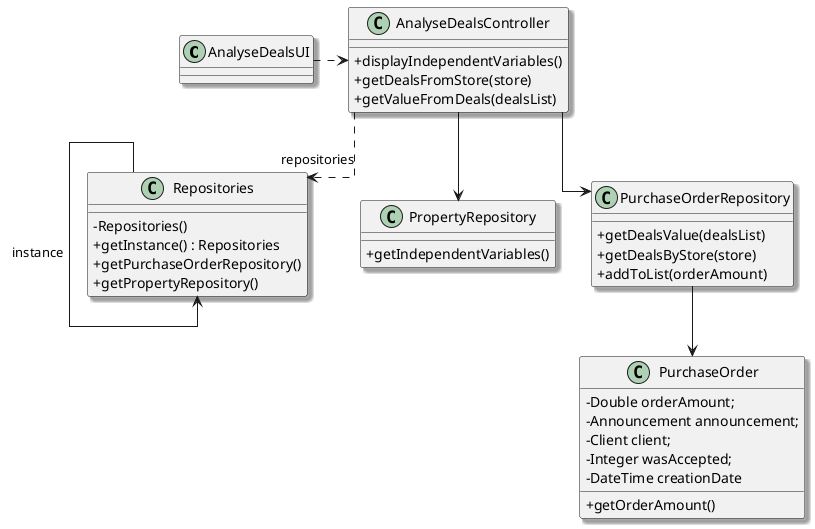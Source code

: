 @startuml
'skinparam monochrome true
skinparam packageStyle rectangle
skinparam shadowing true
skinparam linetype ortho
'skinparam linetype orto


skinparam classAttributeIconSize 0

'left to right direction

class  AnalyseDealsUI {
}

class AnalyseDealsController {
   + displayIndependentVariables()
   + getDealsFromStore(store)
   + getValueFromDeals(dealsList)
}



class Repositories {
    - Repositories()
    + getInstance() : Repositories
    + getPurchaseOrderRepository()
    + getPropertyRepository()
}

class PropertyRepository{
    + getIndependentVariables()
}

class PurchaseOrderRepository{
   + getDealsValue(dealsList)
   + getDealsByStore(store)
   + addToList(orderAmount)
}

class PurchaseOrder{
    - Double orderAmount;
    - Announcement announcement;
    - Client client;
    - Integer wasAccepted;
    - DateTime creationDate
    + getOrderAmount()
}









Repositories --> Repositories : instance

AnalyseDealsUI .> AnalyseDealsController

AnalyseDealsController .-> Repositories : repositories

AnalyseDealsController --> PurchaseOrderRepository

AnalyseDealsController --> PropertyRepository

PurchaseOrderRepository --> PurchaseOrder




@enduml